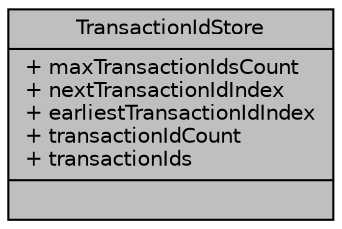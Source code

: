 digraph "TransactionIdStore"
{
 // LATEX_PDF_SIZE
  edge [fontname="Helvetica",fontsize="10",labelfontname="Helvetica",labelfontsize="10"];
  node [fontname="Helvetica",fontsize="10",shape=record];
  Node1 [label="{TransactionIdStore\n|+ maxTransactionIdsCount\l+ nextTransactionIdIndex\l+ earliestTransactionIdIndex\l+ transactionIdCount\l+ transactionIds\l|}",height=0.2,width=0.4,color="black", fillcolor="grey75", style="filled", fontcolor="black",tooltip=" "];
}
